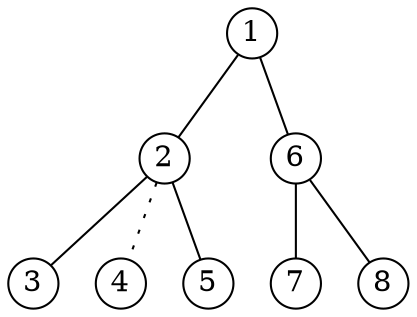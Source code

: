 strict graph G {
    node [shape=circle height=0.1 margin=0.01];
  edge [len=0.25];
    1 -- 2;
    2 -- 3;
    2 -- 4 [style=dotted];
    2 -- 5;
    1 -- 6;
    6 -- 7;
    6 -- 8; //[style=dotted];
   // 2 -- 9 [style=dotted];
}